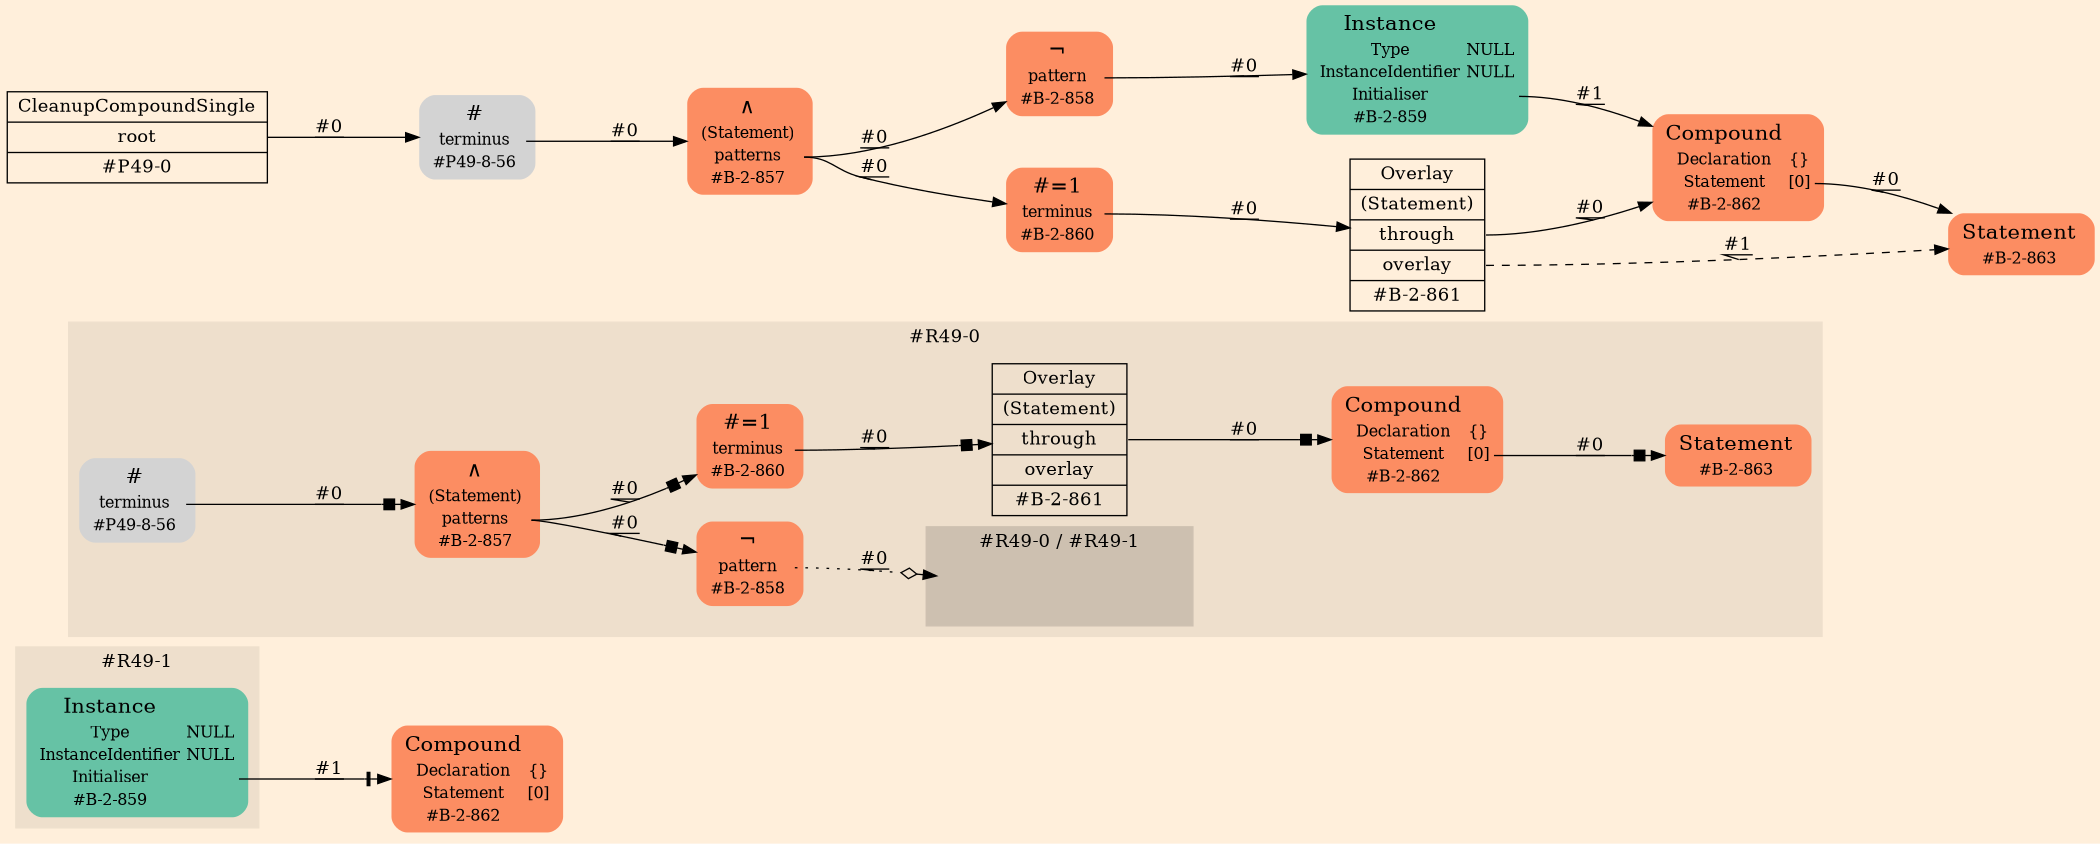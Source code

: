 digraph Inferno {
graph [
    rankdir = "LR"
    ranksep = 1.0
    size = "14,20"
    bgcolor = antiquewhite1
    color = black
    fontcolor = black
];
node [
];

// -------------------- figure #R49-1 --------------------
"#R49-1 / #B-2-862" [
    shape = "plaintext"
    fillcolor = "/set28/2"
    label = <<TABLE BORDER="0" CELLBORDER="0" CELLSPACING="0">
     <TR><TD><FONT POINT-SIZE="16.0">Compound</FONT></TD><TD></TD></TR>
     <TR><TD>Declaration</TD><TD PORT="port0">{}</TD></TR>
     <TR><TD>Statement</TD><TD PORT="port1">[0]</TD></TR>
     <TR><TD>#B-2-862</TD><TD PORT="port2"></TD></TR>
    </TABLE>>
    style = "rounded,filled"
    fontsize = "12"
];

subgraph "cluster#R49-1" {
    label = "#R49-1"
    style = "filled"
    color = antiquewhite2
    "#R49-1 / #B-2-859" [
        shape = "plaintext"
        fillcolor = "/set28/1"
        label = <<TABLE BORDER="0" CELLBORDER="0" CELLSPACING="0">
         <TR><TD><FONT POINT-SIZE="16.0">Instance</FONT></TD><TD></TD></TR>
         <TR><TD>Type</TD><TD PORT="port0">NULL</TD></TR>
         <TR><TD>InstanceIdentifier</TD><TD PORT="port1">NULL</TD></TR>
         <TR><TD>Initialiser</TD><TD PORT="port2"></TD></TR>
         <TR><TD>#B-2-859</TD><TD PORT="port3"></TD></TR>
        </TABLE>>
        style = "rounded,filled"
        fontsize = "12"
    ];
    
}


// -------------------- figure #R49-0 --------------------
subgraph "cluster#R49-0" {
    label = "#R49-0"
    style = "filled"
    color = antiquewhite2
    "#R49-0 / #B-2-858" [
        shape = "plaintext"
        fillcolor = "/set28/2"
        label = <<TABLE BORDER="0" CELLBORDER="0" CELLSPACING="0">
         <TR><TD><FONT POINT-SIZE="16.0">¬</FONT></TD><TD></TD></TR>
         <TR><TD>pattern</TD><TD PORT="port0"></TD></TR>
         <TR><TD>#B-2-858</TD><TD PORT="port1"></TD></TR>
        </TABLE>>
        style = "rounded,filled"
        fontsize = "12"
    ];
    
    "#R49-0 / #B-2-863" [
        shape = "plaintext"
        fillcolor = "/set28/2"
        label = <<TABLE BORDER="0" CELLBORDER="0" CELLSPACING="0">
         <TR><TD><FONT POINT-SIZE="16.0">Statement</FONT></TD><TD></TD></TR>
         <TR><TD>#B-2-863</TD><TD PORT="port0"></TD></TR>
        </TABLE>>
        style = "rounded,filled"
        fontsize = "12"
    ];
    
    "#R49-0 / #P49-8-56" [
        shape = "plaintext"
        label = <<TABLE BORDER="0" CELLBORDER="0" CELLSPACING="0">
         <TR><TD><FONT POINT-SIZE="16.0">#</FONT></TD><TD></TD></TR>
         <TR><TD>terminus</TD><TD PORT="port0"></TD></TR>
         <TR><TD>#P49-8-56</TD><TD PORT="port1"></TD></TR>
        </TABLE>>
        style = "rounded,filled"
        fontsize = "12"
    ];
    
    "#R49-0 / #B-2-857" [
        shape = "plaintext"
        fillcolor = "/set28/2"
        label = <<TABLE BORDER="0" CELLBORDER="0" CELLSPACING="0">
         <TR><TD><FONT POINT-SIZE="16.0">∧</FONT></TD><TD></TD></TR>
         <TR><TD>(Statement)</TD><TD PORT="port0"></TD></TR>
         <TR><TD>patterns</TD><TD PORT="port1"></TD></TR>
         <TR><TD>#B-2-857</TD><TD PORT="port2"></TD></TR>
        </TABLE>>
        style = "rounded,filled"
        fontsize = "12"
    ];
    
    "#R49-0 / #B-2-860" [
        shape = "plaintext"
        fillcolor = "/set28/2"
        label = <<TABLE BORDER="0" CELLBORDER="0" CELLSPACING="0">
         <TR><TD><FONT POINT-SIZE="16.0">#=1</FONT></TD><TD></TD></TR>
         <TR><TD>terminus</TD><TD PORT="port0"></TD></TR>
         <TR><TD>#B-2-860</TD><TD PORT="port1"></TD></TR>
        </TABLE>>
        style = "rounded,filled"
        fontsize = "12"
    ];
    
    "#R49-0 / #B-2-861" [
        shape = "record"
        fillcolor = antiquewhite2
        label = "<fixed> Overlay | <port0> (Statement) | <port1> through | <port2> overlay | <port3> #B-2-861"
        style = "filled"
        fontsize = "14"
        color = black
        fontcolor = black
    ];
    
    "#R49-0 / #B-2-862" [
        shape = "plaintext"
        fillcolor = "/set28/2"
        label = <<TABLE BORDER="0" CELLBORDER="0" CELLSPACING="0">
         <TR><TD><FONT POINT-SIZE="16.0">Compound</FONT></TD><TD></TD></TR>
         <TR><TD>Declaration</TD><TD PORT="port0">{}</TD></TR>
         <TR><TD>Statement</TD><TD PORT="port1">[0]</TD></TR>
         <TR><TD>#B-2-862</TD><TD PORT="port2"></TD></TR>
        </TABLE>>
        style = "rounded,filled"
        fontsize = "12"
    ];
    
    subgraph "cluster#R49-0 / #R49-1" {
        label = "#R49-0 / #R49-1"
        style = "filled"
        color = antiquewhite3
        "#R49-0 / #0 / #B-2-859" [
            shape = "none"
            style = "invisible"
        ];
        
    }
    
}


// -------------------- transformation figure --------------------
"CR#P49-0" [
    shape = "record"
    fillcolor = antiquewhite1
    label = "<fixed> CleanupCompoundSingle | <port0> root | <port1> #P49-0"
    style = "filled"
    fontsize = "14"
    color = black
    fontcolor = black
];

"#P49-8-56" [
    shape = "plaintext"
    label = <<TABLE BORDER="0" CELLBORDER="0" CELLSPACING="0">
     <TR><TD><FONT POINT-SIZE="16.0">#</FONT></TD><TD></TD></TR>
     <TR><TD>terminus</TD><TD PORT="port0"></TD></TR>
     <TR><TD>#P49-8-56</TD><TD PORT="port1"></TD></TR>
    </TABLE>>
    style = "rounded,filled"
    fontsize = "12"
];

"#B-2-857" [
    shape = "plaintext"
    fillcolor = "/set28/2"
    label = <<TABLE BORDER="0" CELLBORDER="0" CELLSPACING="0">
     <TR><TD><FONT POINT-SIZE="16.0">∧</FONT></TD><TD></TD></TR>
     <TR><TD>(Statement)</TD><TD PORT="port0"></TD></TR>
     <TR><TD>patterns</TD><TD PORT="port1"></TD></TR>
     <TR><TD>#B-2-857</TD><TD PORT="port2"></TD></TR>
    </TABLE>>
    style = "rounded,filled"
    fontsize = "12"
];

"#B-2-860" [
    shape = "plaintext"
    fillcolor = "/set28/2"
    label = <<TABLE BORDER="0" CELLBORDER="0" CELLSPACING="0">
     <TR><TD><FONT POINT-SIZE="16.0">#=1</FONT></TD><TD></TD></TR>
     <TR><TD>terminus</TD><TD PORT="port0"></TD></TR>
     <TR><TD>#B-2-860</TD><TD PORT="port1"></TD></TR>
    </TABLE>>
    style = "rounded,filled"
    fontsize = "12"
];

"#B-2-861" [
    shape = "record"
    fillcolor = antiquewhite1
    label = "<fixed> Overlay | <port0> (Statement) | <port1> through | <port2> overlay | <port3> #B-2-861"
    style = "filled"
    fontsize = "14"
    color = black
    fontcolor = black
];

"#B-2-862" [
    shape = "plaintext"
    fillcolor = "/set28/2"
    label = <<TABLE BORDER="0" CELLBORDER="0" CELLSPACING="0">
     <TR><TD><FONT POINT-SIZE="16.0">Compound</FONT></TD><TD></TD></TR>
     <TR><TD>Declaration</TD><TD PORT="port0">{}</TD></TR>
     <TR><TD>Statement</TD><TD PORT="port1">[0]</TD></TR>
     <TR><TD>#B-2-862</TD><TD PORT="port2"></TD></TR>
    </TABLE>>
    style = "rounded,filled"
    fontsize = "12"
];

"#B-2-863" [
    shape = "plaintext"
    fillcolor = "/set28/2"
    label = <<TABLE BORDER="0" CELLBORDER="0" CELLSPACING="0">
     <TR><TD><FONT POINT-SIZE="16.0">Statement</FONT></TD><TD></TD></TR>
     <TR><TD>#B-2-863</TD><TD PORT="port0"></TD></TR>
    </TABLE>>
    style = "rounded,filled"
    fontsize = "12"
];

"#B-2-858" [
    shape = "plaintext"
    fillcolor = "/set28/2"
    label = <<TABLE BORDER="0" CELLBORDER="0" CELLSPACING="0">
     <TR><TD><FONT POINT-SIZE="16.0">¬</FONT></TD><TD></TD></TR>
     <TR><TD>pattern</TD><TD PORT="port0"></TD></TR>
     <TR><TD>#B-2-858</TD><TD PORT="port1"></TD></TR>
    </TABLE>>
    style = "rounded,filled"
    fontsize = "12"
];

"#B-2-859" [
    shape = "plaintext"
    fillcolor = "/set28/1"
    label = <<TABLE BORDER="0" CELLBORDER="0" CELLSPACING="0">
     <TR><TD><FONT POINT-SIZE="16.0">Instance</FONT></TD><TD></TD></TR>
     <TR><TD>Type</TD><TD PORT="port0">NULL</TD></TR>
     <TR><TD>InstanceIdentifier</TD><TD PORT="port1">NULL</TD></TR>
     <TR><TD>Initialiser</TD><TD PORT="port2"></TD></TR>
     <TR><TD>#B-2-859</TD><TD PORT="port3"></TD></TR>
    </TABLE>>
    style = "rounded,filled"
    fontsize = "12"
];


// -------------------- links --------------------
// links for block CR#P49-0
"CR#P49-0":port0 -> "#P49-8-56" [
    style="solid"
    label = "#0"
    decorate = true
    color = black
    fontcolor = black
];

// links for block #P49-8-56
"#P49-8-56":port0 -> "#B-2-857" [
    style="solid"
    label = "#0"
    decorate = true
    color = black
    fontcolor = black
];

// links for block #B-2-857
"#B-2-857":port1 -> "#B-2-860" [
    style="solid"
    label = "#0"
    decorate = true
    color = black
    fontcolor = black
];

"#B-2-857":port1 -> "#B-2-858" [
    style="solid"
    label = "#0"
    decorate = true
    color = black
    fontcolor = black
];

// links for block #B-2-860
"#B-2-860":port0 -> "#B-2-861" [
    style="solid"
    label = "#0"
    decorate = true
    color = black
    fontcolor = black
];

// links for block #B-2-861
"#B-2-861":port1 -> "#B-2-862" [
    style="solid"
    label = "#0"
    decorate = true
    color = black
    fontcolor = black
];

"#B-2-861":port2 -> "#B-2-863" [
    style="dashed"
    label = "#1"
    decorate = true
    color = black
    fontcolor = black
];

// links for block #B-2-862
"#B-2-862":port1 -> "#B-2-863" [
    style="solid"
    label = "#0"
    decorate = true
    color = black
    fontcolor = black
];

// links for block #B-2-863
// links for block #B-2-858
"#B-2-858":port0 -> "#B-2-859" [
    style="solid"
    label = "#0"
    decorate = true
    color = black
    fontcolor = black
];

// links for block #B-2-859
"#B-2-859":port2 -> "#B-2-862" [
    style="solid"
    label = "#1"
    decorate = true
    color = black
    fontcolor = black
];

// links for block #R49-0 / #B-2-858
"#R49-0 / #B-2-858":port0 -> "#R49-0 / #0 / #B-2-859" [
    style="dotted"
    arrowhead="normalnoneodiamond"
    label = "#0"
    decorate = true
    color = black
    fontcolor = black
];

// links for block #R49-0 / #B-2-863
// links for block #R49-0 / #P49-8-56
"#R49-0 / #P49-8-56":port0 -> "#R49-0 / #B-2-857" [
    style="solid"
    arrowhead="normalnonebox"
    label = "#0"
    decorate = true
    color = black
    fontcolor = black
];

// links for block #R49-0 / #B-2-857
"#R49-0 / #B-2-857":port1 -> "#R49-0 / #B-2-860" [
    style="solid"
    arrowhead="normalnonebox"
    label = "#0"
    decorate = true
    color = black
    fontcolor = black
];

"#R49-0 / #B-2-857":port1 -> "#R49-0 / #B-2-858" [
    style="solid"
    arrowhead="normalnonebox"
    label = "#0"
    decorate = true
    color = black
    fontcolor = black
];

// links for block #R49-0 / #B-2-860
"#R49-0 / #B-2-860":port0 -> "#R49-0 / #B-2-861" [
    style="solid"
    arrowhead="normalnonebox"
    label = "#0"
    decorate = true
    color = black
    fontcolor = black
];

// links for block #R49-0 / #B-2-861
"#R49-0 / #B-2-861":port1 -> "#R49-0 / #B-2-862" [
    style="solid"
    arrowhead="normalnonebox"
    label = "#0"
    decorate = true
    color = black
    fontcolor = black
];

// links for block #R49-0 / #B-2-862
"#R49-0 / #B-2-862":port1 -> "#R49-0 / #B-2-863" [
    style="solid"
    arrowhead="normalnonebox"
    label = "#0"
    decorate = true
    color = black
    fontcolor = black
];

// links for block #R49-0 / #0 / #B-2-859
// links for block #R49-1 / #B-2-862
// links for block #R49-1 / #B-2-859
"#R49-1 / #B-2-859":port2 -> "#R49-1 / #B-2-862" [
    style="solid"
    arrowhead="normalnonetee"
    label = "#1"
    decorate = true
    color = black
    fontcolor = black
];

}
